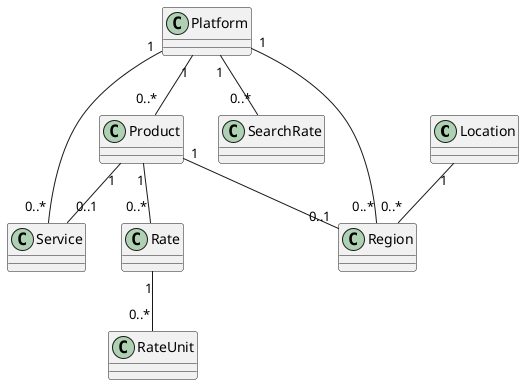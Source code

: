 @startuml Platform CD

class Location {
}

class Platform {
}

class Service {
}

class Region {
}

class SearchRate {
}

class Product {
}

class Rate {
}

class RateUnit {
}

Platform "1" -- "0..*" SearchRate

Platform "1" -- "0..*" Service
Platform "1" -- "0..*" Region

Location "1" -- "0..*"Region

Platform "1" -- "0..*" Product
Product "1" -- "0..1" Service
Product "1" -- "0..1" Region
Product "1" -- "0..*" Rate
Rate "1" -- "0..*" RateUnit 

@enduml